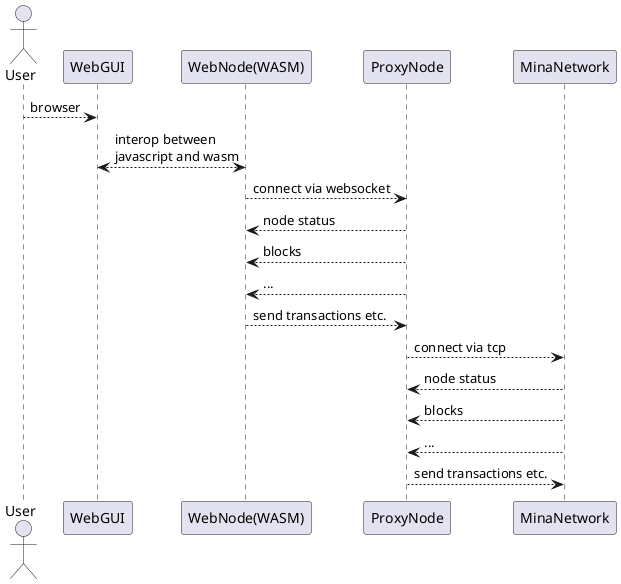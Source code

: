 @startuml mvp
actor User

User --> WebGUI : browser
WebGUI <--> "WebNode(WASM)": interop between\njavascript and wasm
"WebNode(WASM)" --> ProxyNode : connect via websocket
"WebNode(WASM)" <-- ProxyNode : node status
"WebNode(WASM)" <-- ProxyNode : blocks
"WebNode(WASM)" <-- ProxyNode : ...
"WebNode(WASM)" --> ProxyNode : send transactions etc.
ProxyNode --> MinaNetwork : connect via tcp
ProxyNode <-- MinaNetwork : node status
ProxyNode <-- MinaNetwork : blocks
ProxyNode <-- MinaNetwork : ...
ProxyNode --> MinaNetwork : send transactions etc.
@enduml
